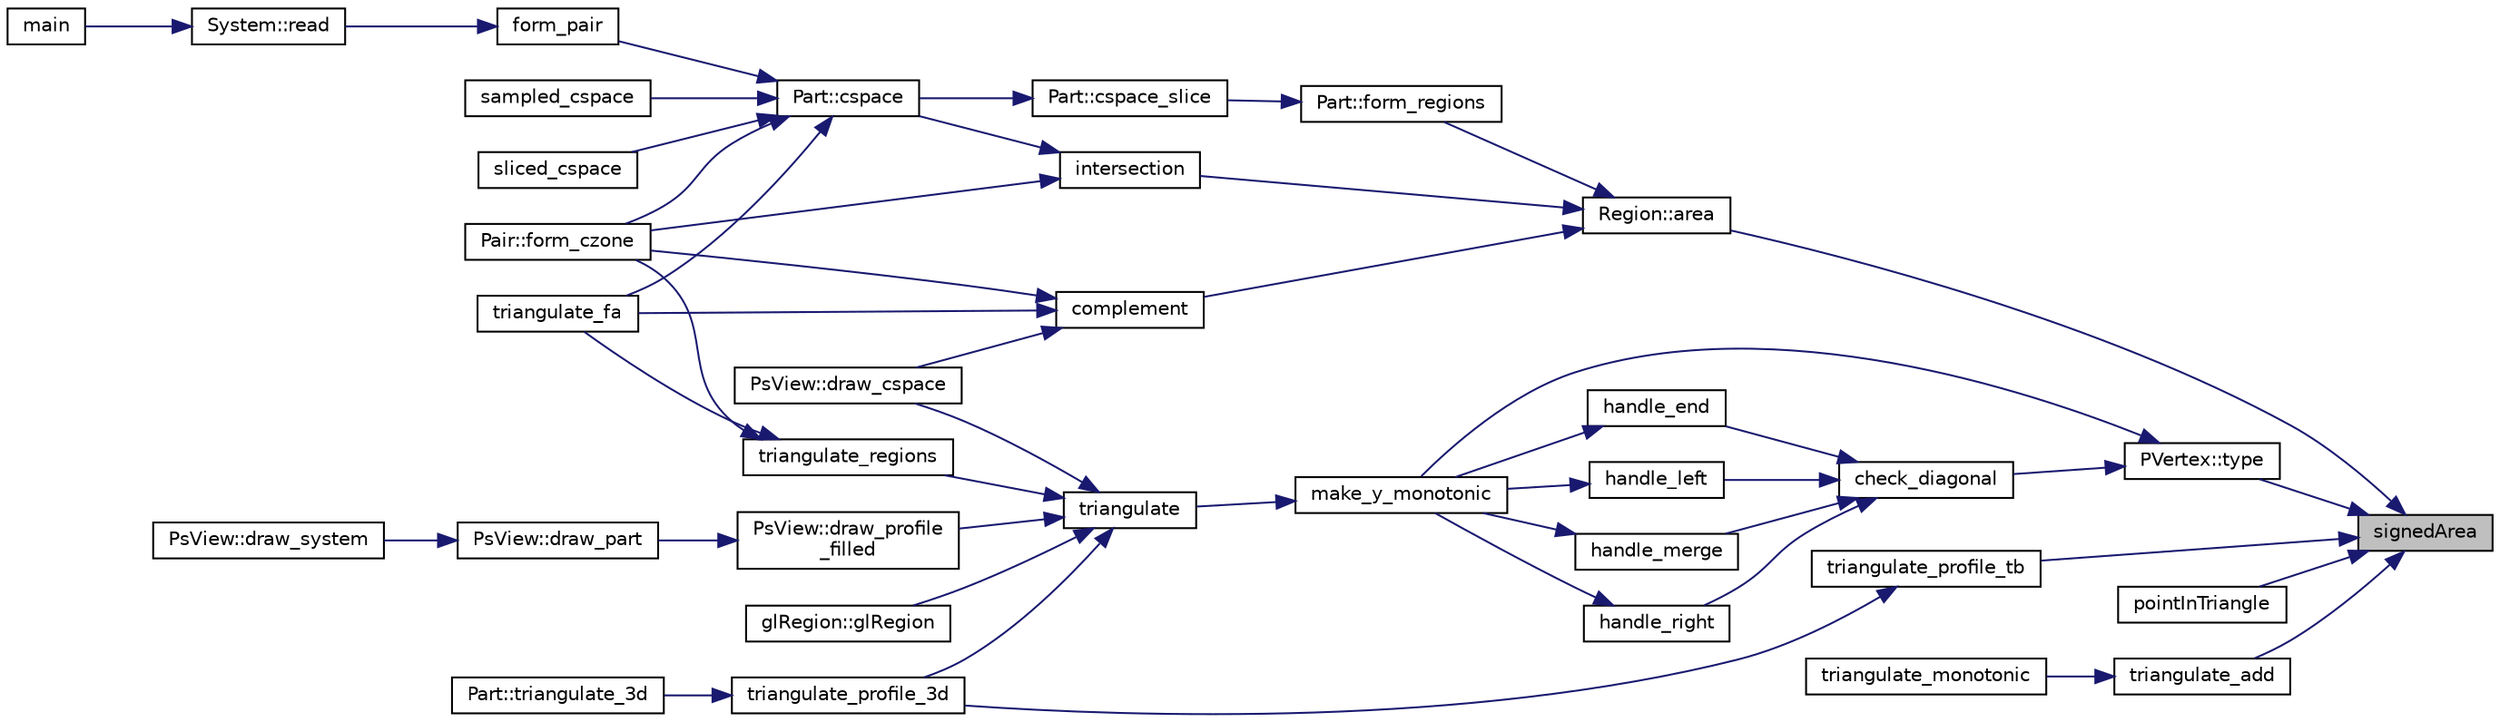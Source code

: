 digraph "signedArea"
{
 // LATEX_PDF_SIZE
  edge [fontname="Helvetica",fontsize="10",labelfontname="Helvetica",labelfontsize="10"];
  node [fontname="Helvetica",fontsize="10",shape=record];
  rankdir="RL";
  Node1 [label="signedArea",height=0.2,width=0.4,color="black", fillcolor="grey75", style="filled", fontcolor="black",tooltip=" "];
  Node1 -> Node2 [dir="back",color="midnightblue",fontsize="10",style="solid",fontname="Helvetica"];
  Node2 [label="Region::area",height=0.2,width=0.4,color="black", fillcolor="white", style="filled",URL="$df/d6c/class_region.html#ab694b0cf7e7ce0eb31b2d8b93201b6b9",tooltip=" "];
  Node2 -> Node3 [dir="back",color="midnightblue",fontsize="10",style="solid",fontname="Helvetica"];
  Node3 [label="complement",height=0.2,width=0.4,color="black", fillcolor="white", style="filled",URL="$d7/d5f/system_8_c.html#a26844aaf5673452ccde61452e2431248",tooltip=" "];
  Node3 -> Node4 [dir="back",color="midnightblue",fontsize="10",style="solid",fontname="Helvetica"];
  Node4 [label="PsView::draw_cspace",height=0.2,width=0.4,color="black", fillcolor="white", style="filled",URL="$d4/db7/class_ps_view.html#a621785387236f306cefb7ebfe97cc2fc",tooltip=" "];
  Node3 -> Node5 [dir="back",color="midnightblue",fontsize="10",style="solid",fontname="Helvetica"];
  Node5 [label="Pair::form_czone",height=0.2,width=0.4,color="black", fillcolor="white", style="filled",URL="$d2/d49/class_pair.html#ac6b9ee78ab752f31b84380f43fcc2d09",tooltip=" "];
  Node3 -> Node6 [dir="back",color="midnightblue",fontsize="10",style="solid",fontname="Helvetica"];
  Node6 [label="triangulate_fa",height=0.2,width=0.4,color="black", fillcolor="white", style="filled",URL="$d7/d5f/system_8_c.html#acd7f2d5bae088bcd36199a667b870764",tooltip=" "];
  Node2 -> Node7 [dir="back",color="midnightblue",fontsize="10",style="solid",fontname="Helvetica"];
  Node7 [label="Part::form_regions",height=0.2,width=0.4,color="black", fillcolor="white", style="filled",URL="$db/d16/class_part.html#a7b802302c9299086aa98cc314fed33d0",tooltip=" "];
  Node7 -> Node8 [dir="back",color="midnightblue",fontsize="10",style="solid",fontname="Helvetica"];
  Node8 [label="Part::cspace_slice",height=0.2,width=0.4,color="black", fillcolor="white", style="filled",URL="$db/d16/class_part.html#aa13a2e3545f09854a75612909db0fe3d",tooltip=" "];
  Node8 -> Node9 [dir="back",color="midnightblue",fontsize="10",style="solid",fontname="Helvetica"];
  Node9 [label="Part::cspace",height=0.2,width=0.4,color="black", fillcolor="white", style="filled",URL="$db/d16/class_part.html#a9c2bd794a4a3973f19399344f44ad7dc",tooltip=" "];
  Node9 -> Node5 [dir="back",color="midnightblue",fontsize="10",style="solid",fontname="Helvetica"];
  Node9 -> Node10 [dir="back",color="midnightblue",fontsize="10",style="solid",fontname="Helvetica"];
  Node10 [label="form_pair",height=0.2,width=0.4,color="black", fillcolor="white", style="filled",URL="$d7/d5f/system_8_c.html#a327c62f0ea1caf8972a3ec36efa06d6d",tooltip=" "];
  Node10 -> Node11 [dir="back",color="midnightblue",fontsize="10",style="solid",fontname="Helvetica"];
  Node11 [label="System::read",height=0.2,width=0.4,color="black", fillcolor="white", style="filled",URL="$d9/d16/class_system.html#a70cb292ef3c419acba0075f5a5317672",tooltip=" "];
  Node11 -> Node12 [dir="back",color="midnightblue",fontsize="10",style="solid",fontname="Helvetica"];
  Node12 [label="main",height=0.2,width=0.4,color="black", fillcolor="white", style="filled",URL="$d5/db2/hipair_8_c.html#a0ddf1224851353fc92bfbff6f499fa97",tooltip=" "];
  Node9 -> Node13 [dir="back",color="midnightblue",fontsize="10",style="solid",fontname="Helvetica"];
  Node13 [label="sampled_cspace",height=0.2,width=0.4,color="black", fillcolor="white", style="filled",URL="$d7/d5f/system_8_c.html#aed08f5587c0034df7b6b210a92df7ef3",tooltip=" "];
  Node9 -> Node14 [dir="back",color="midnightblue",fontsize="10",style="solid",fontname="Helvetica"];
  Node14 [label="sliced_cspace",height=0.2,width=0.4,color="black", fillcolor="white", style="filled",URL="$d7/d5f/system_8_c.html#a586f2871b7d3ca2f661d636e3aadf286",tooltip=" "];
  Node9 -> Node6 [dir="back",color="midnightblue",fontsize="10",style="solid",fontname="Helvetica"];
  Node2 -> Node15 [dir="back",color="midnightblue",fontsize="10",style="solid",fontname="Helvetica"];
  Node15 [label="intersection",height=0.2,width=0.4,color="black", fillcolor="white", style="filled",URL="$d7/d5f/system_8_c.html#abc261e01d8f1e11eebaa933f9f6890ab",tooltip=" "];
  Node15 -> Node9 [dir="back",color="midnightblue",fontsize="10",style="solid",fontname="Helvetica"];
  Node15 -> Node5 [dir="back",color="midnightblue",fontsize="10",style="solid",fontname="Helvetica"];
  Node1 -> Node16 [dir="back",color="midnightblue",fontsize="10",style="solid",fontname="Helvetica"];
  Node16 [label="pointInTriangle",height=0.2,width=0.4,color="black", fillcolor="white", style="filled",URL="$d5/d00/point_8_c.html#a37a28bbdb25b8604fb5bb5e47667c0db",tooltip=" "];
  Node1 -> Node17 [dir="back",color="midnightblue",fontsize="10",style="solid",fontname="Helvetica"];
  Node17 [label="triangulate_add",height=0.2,width=0.4,color="black", fillcolor="white", style="filled",URL="$d6/d83/mtriangulate_8_c.html#afa8613675c6b5de7b7a11daf3dfe2f54",tooltip=" "];
  Node17 -> Node18 [dir="back",color="midnightblue",fontsize="10",style="solid",fontname="Helvetica"];
  Node18 [label="triangulate_monotonic",height=0.2,width=0.4,color="black", fillcolor="white", style="filled",URL="$d6/d83/mtriangulate_8_c.html#ade72ab263bd81db45ab30d83f3ab9c69",tooltip=" "];
  Node1 -> Node19 [dir="back",color="midnightblue",fontsize="10",style="solid",fontname="Helvetica"];
  Node19 [label="triangulate_profile_tb",height=0.2,width=0.4,color="black", fillcolor="white", style="filled",URL="$d7/d5f/system_8_c.html#a5333038f5b79b5832ddb50d25a6955ed",tooltip=" "];
  Node19 -> Node20 [dir="back",color="midnightblue",fontsize="10",style="solid",fontname="Helvetica"];
  Node20 [label="triangulate_profile_3d",height=0.2,width=0.4,color="black", fillcolor="white", style="filled",URL="$d7/d5f/system_8_c.html#a78b317ac9df0756b175b6bbc7931c888",tooltip=" "];
  Node20 -> Node21 [dir="back",color="midnightblue",fontsize="10",style="solid",fontname="Helvetica"];
  Node21 [label="Part::triangulate_3d",height=0.2,width=0.4,color="black", fillcolor="white", style="filled",URL="$db/d16/class_part.html#ad09fc183848b2fd66b1d2e02cdea08c2",tooltip=" "];
  Node1 -> Node22 [dir="back",color="midnightblue",fontsize="10",style="solid",fontname="Helvetica"];
  Node22 [label="PVertex::type",height=0.2,width=0.4,color="black", fillcolor="white", style="filled",URL="$de/d06/class_p_vertex.html#a3c0f16ac9ddf54c3d3ff225d31ab16b6",tooltip=" "];
  Node22 -> Node23 [dir="back",color="midnightblue",fontsize="10",style="solid",fontname="Helvetica"];
  Node23 [label="check_diagonal",height=0.2,width=0.4,color="black", fillcolor="white", style="filled",URL="$d6/d83/mtriangulate_8_c.html#a2f65d7c276ad04c7aac240e8f2231634",tooltip=" "];
  Node23 -> Node24 [dir="back",color="midnightblue",fontsize="10",style="solid",fontname="Helvetica"];
  Node24 [label="handle_end",height=0.2,width=0.4,color="black", fillcolor="white", style="filled",URL="$d6/d83/mtriangulate_8_c.html#a4f143533e5ca084d36c4c5b7b7eefb7a",tooltip=" "];
  Node24 -> Node25 [dir="back",color="midnightblue",fontsize="10",style="solid",fontname="Helvetica"];
  Node25 [label="make_y_monotonic",height=0.2,width=0.4,color="black", fillcolor="white", style="filled",URL="$d6/d83/mtriangulate_8_c.html#a9cd0e7bd682f60555404bb68a58613d2",tooltip=" "];
  Node25 -> Node26 [dir="back",color="midnightblue",fontsize="10",style="solid",fontname="Helvetica"];
  Node26 [label="triangulate",height=0.2,width=0.4,color="black", fillcolor="white", style="filled",URL="$d6/d83/mtriangulate_8_c.html#a1cccac85eafe48b037e31e8a41501b1f",tooltip=" "];
  Node26 -> Node4 [dir="back",color="midnightblue",fontsize="10",style="solid",fontname="Helvetica"];
  Node26 -> Node27 [dir="back",color="midnightblue",fontsize="10",style="solid",fontname="Helvetica"];
  Node27 [label="PsView::draw_profile\l_filled",height=0.2,width=0.4,color="black", fillcolor="white", style="filled",URL="$d4/db7/class_ps_view.html#aa565880fe78eba8da786f60b7b91a061",tooltip=" "];
  Node27 -> Node28 [dir="back",color="midnightblue",fontsize="10",style="solid",fontname="Helvetica"];
  Node28 [label="PsView::draw_part",height=0.2,width=0.4,color="black", fillcolor="white", style="filled",URL="$d4/db7/class_ps_view.html#af61f2238da4909314b22054e87317513",tooltip=" "];
  Node28 -> Node29 [dir="back",color="midnightblue",fontsize="10",style="solid",fontname="Helvetica"];
  Node29 [label="PsView::draw_system",height=0.2,width=0.4,color="black", fillcolor="white", style="filled",URL="$d4/db7/class_ps_view.html#a8354fa56e4a241f2a8f0264b64b64a60",tooltip=" "];
  Node26 -> Node30 [dir="back",color="midnightblue",fontsize="10",style="solid",fontname="Helvetica"];
  Node30 [label="glRegion::glRegion",height=0.2,width=0.4,color="black", fillcolor="white", style="filled",URL="$d1/dd0/classgl_region.html#ad2b2717dea94b5274f547634fc38cf91",tooltip=" "];
  Node26 -> Node20 [dir="back",color="midnightblue",fontsize="10",style="solid",fontname="Helvetica"];
  Node26 -> Node31 [dir="back",color="midnightblue",fontsize="10",style="solid",fontname="Helvetica"];
  Node31 [label="triangulate_regions",height=0.2,width=0.4,color="black", fillcolor="white", style="filled",URL="$d7/d5f/system_8_c.html#ad897483edb41f33a206e531e232ab46e",tooltip=" "];
  Node31 -> Node5 [dir="back",color="midnightblue",fontsize="10",style="solid",fontname="Helvetica"];
  Node31 -> Node6 [dir="back",color="midnightblue",fontsize="10",style="solid",fontname="Helvetica"];
  Node23 -> Node32 [dir="back",color="midnightblue",fontsize="10",style="solid",fontname="Helvetica"];
  Node32 [label="handle_left",height=0.2,width=0.4,color="black", fillcolor="white", style="filled",URL="$d6/d83/mtriangulate_8_c.html#a25cb1df4bd5d1874558fef9eafcd137e",tooltip=" "];
  Node32 -> Node25 [dir="back",color="midnightblue",fontsize="10",style="solid",fontname="Helvetica"];
  Node23 -> Node33 [dir="back",color="midnightblue",fontsize="10",style="solid",fontname="Helvetica"];
  Node33 [label="handle_merge",height=0.2,width=0.4,color="black", fillcolor="white", style="filled",URL="$d6/d83/mtriangulate_8_c.html#a90f955559475d5c14c2eb869ba16c78a",tooltip=" "];
  Node33 -> Node25 [dir="back",color="midnightblue",fontsize="10",style="solid",fontname="Helvetica"];
  Node23 -> Node34 [dir="back",color="midnightblue",fontsize="10",style="solid",fontname="Helvetica"];
  Node34 [label="handle_right",height=0.2,width=0.4,color="black", fillcolor="white", style="filled",URL="$d6/d83/mtriangulate_8_c.html#a7ffd3f88f77380b3528040b1d0b11ffc",tooltip=" "];
  Node34 -> Node25 [dir="back",color="midnightblue",fontsize="10",style="solid",fontname="Helvetica"];
  Node22 -> Node25 [dir="back",color="midnightblue",fontsize="10",style="solid",fontname="Helvetica"];
}
